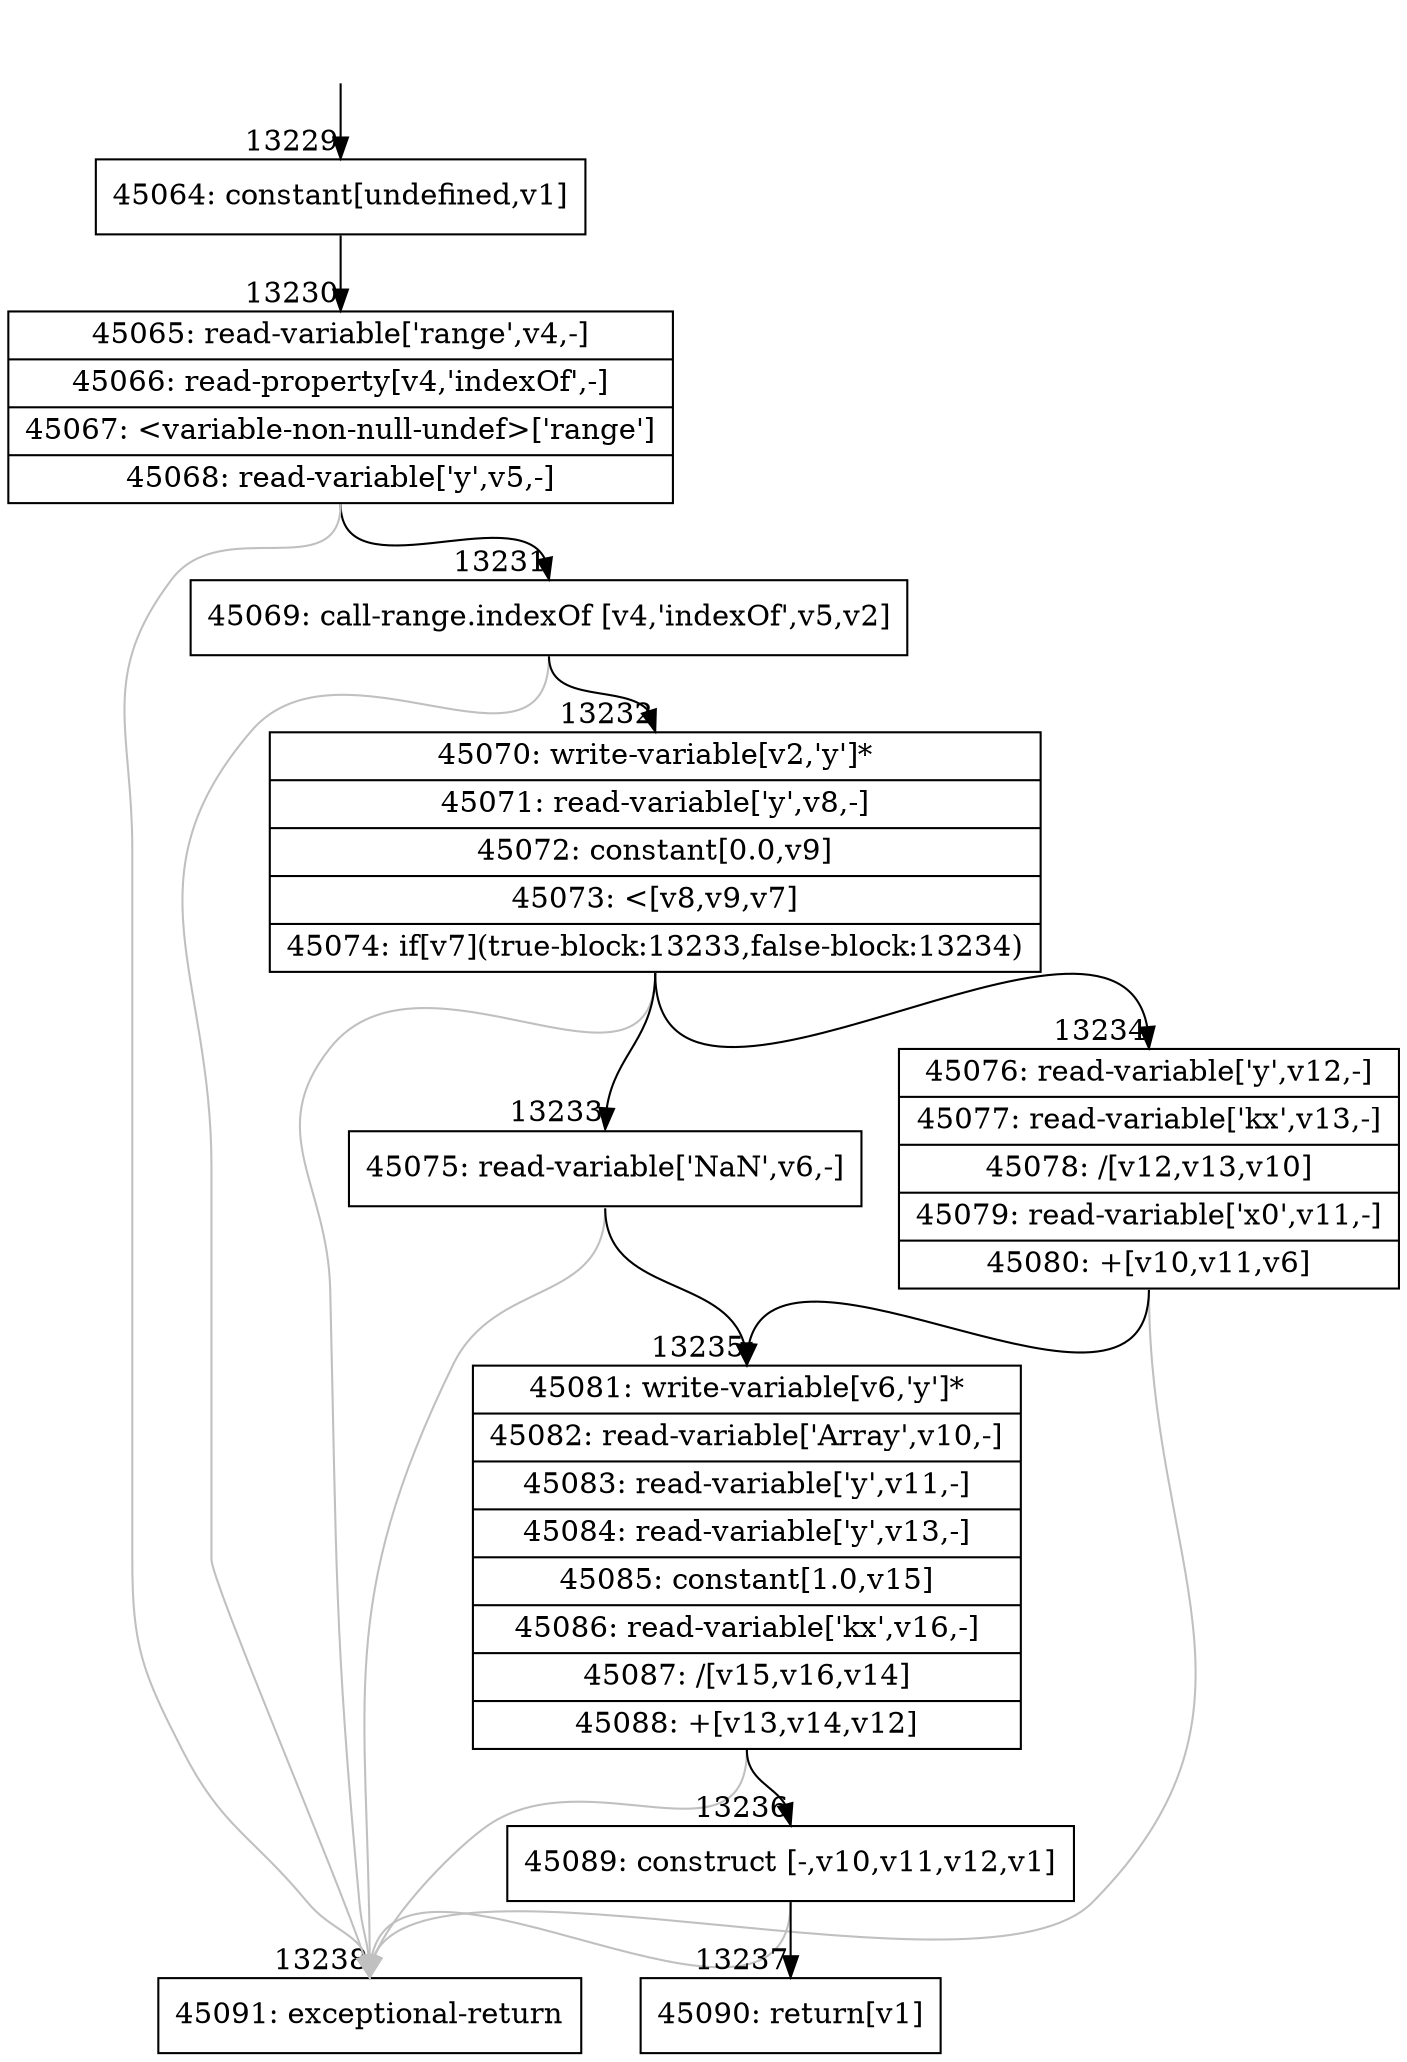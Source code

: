 digraph {
rankdir="TD"
BB_entry1233[shape=none,label=""];
BB_entry1233 -> BB13229 [tailport=s, headport=n, headlabel="    13229"]
BB13229 [shape=record label="{45064: constant[undefined,v1]}" ] 
BB13229 -> BB13230 [tailport=s, headport=n, headlabel="      13230"]
BB13230 [shape=record label="{45065: read-variable['range',v4,-]|45066: read-property[v4,'indexOf',-]|45067: \<variable-non-null-undef\>['range']|45068: read-variable['y',v5,-]}" ] 
BB13230 -> BB13231 [tailport=s, headport=n, headlabel="      13231"]
BB13230 -> BB13238 [tailport=s, headport=n, color=gray, headlabel="      13238"]
BB13231 [shape=record label="{45069: call-range.indexOf [v4,'indexOf',v5,v2]}" ] 
BB13231 -> BB13232 [tailport=s, headport=n, headlabel="      13232"]
BB13231 -> BB13238 [tailport=s, headport=n, color=gray]
BB13232 [shape=record label="{45070: write-variable[v2,'y']*|45071: read-variable['y',v8,-]|45072: constant[0.0,v9]|45073: \<[v8,v9,v7]|45074: if[v7](true-block:13233,false-block:13234)}" ] 
BB13232 -> BB13233 [tailport=s, headport=n, headlabel="      13233"]
BB13232 -> BB13234 [tailport=s, headport=n, headlabel="      13234"]
BB13232 -> BB13238 [tailport=s, headport=n, color=gray]
BB13233 [shape=record label="{45075: read-variable['NaN',v6,-]}" ] 
BB13233 -> BB13235 [tailport=s, headport=n, headlabel="      13235"]
BB13233 -> BB13238 [tailport=s, headport=n, color=gray]
BB13234 [shape=record label="{45076: read-variable['y',v12,-]|45077: read-variable['kx',v13,-]|45078: /[v12,v13,v10]|45079: read-variable['x0',v11,-]|45080: +[v10,v11,v6]}" ] 
BB13234 -> BB13235 [tailport=s, headport=n]
BB13234 -> BB13238 [tailport=s, headport=n, color=gray]
BB13235 [shape=record label="{45081: write-variable[v6,'y']*|45082: read-variable['Array',v10,-]|45083: read-variable['y',v11,-]|45084: read-variable['y',v13,-]|45085: constant[1.0,v15]|45086: read-variable['kx',v16,-]|45087: /[v15,v16,v14]|45088: +[v13,v14,v12]}" ] 
BB13235 -> BB13236 [tailport=s, headport=n, headlabel="      13236"]
BB13235 -> BB13238 [tailport=s, headport=n, color=gray]
BB13236 [shape=record label="{45089: construct [-,v10,v11,v12,v1]}" ] 
BB13236 -> BB13237 [tailport=s, headport=n, headlabel="      13237"]
BB13236 -> BB13238 [tailport=s, headport=n, color=gray]
BB13237 [shape=record label="{45090: return[v1]}" ] 
BB13238 [shape=record label="{45091: exceptional-return}" ] 
//#$~ 7881
}
